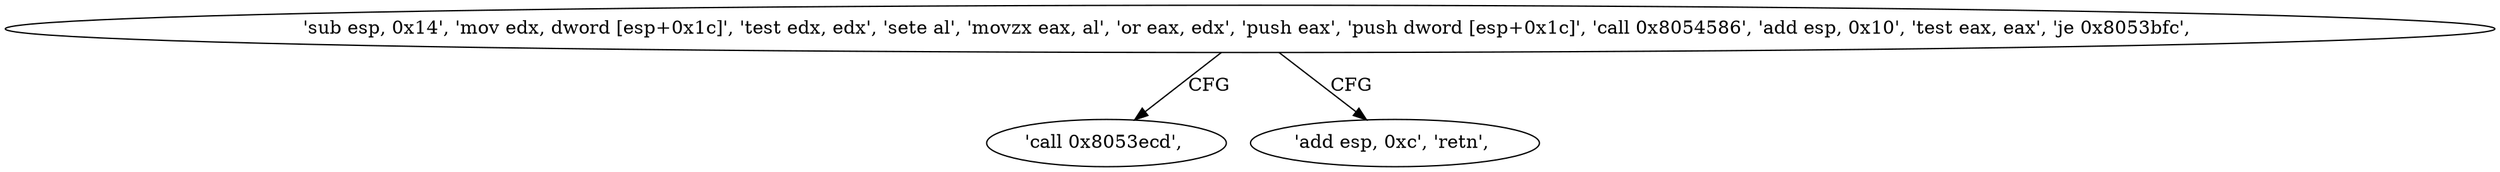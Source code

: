 digraph "func" {
"134560726" [label = "'sub esp, 0x14', 'mov edx, dword [esp+0x1c]', 'test edx, edx', 'sete al', 'movzx eax, al', 'or eax, edx', 'push eax', 'push dword [esp+0x1c]', 'call 0x8054586', 'add esp, 0x10', 'test eax, eax', 'je 0x8053bfc', " ]
"134560764" [label = "'call 0x8053ecd', " ]
"134560760" [label = "'add esp, 0xc', 'retn', " ]
"134560726" -> "134560764" [ label = "CFG" ]
"134560726" -> "134560760" [ label = "CFG" ]
}
